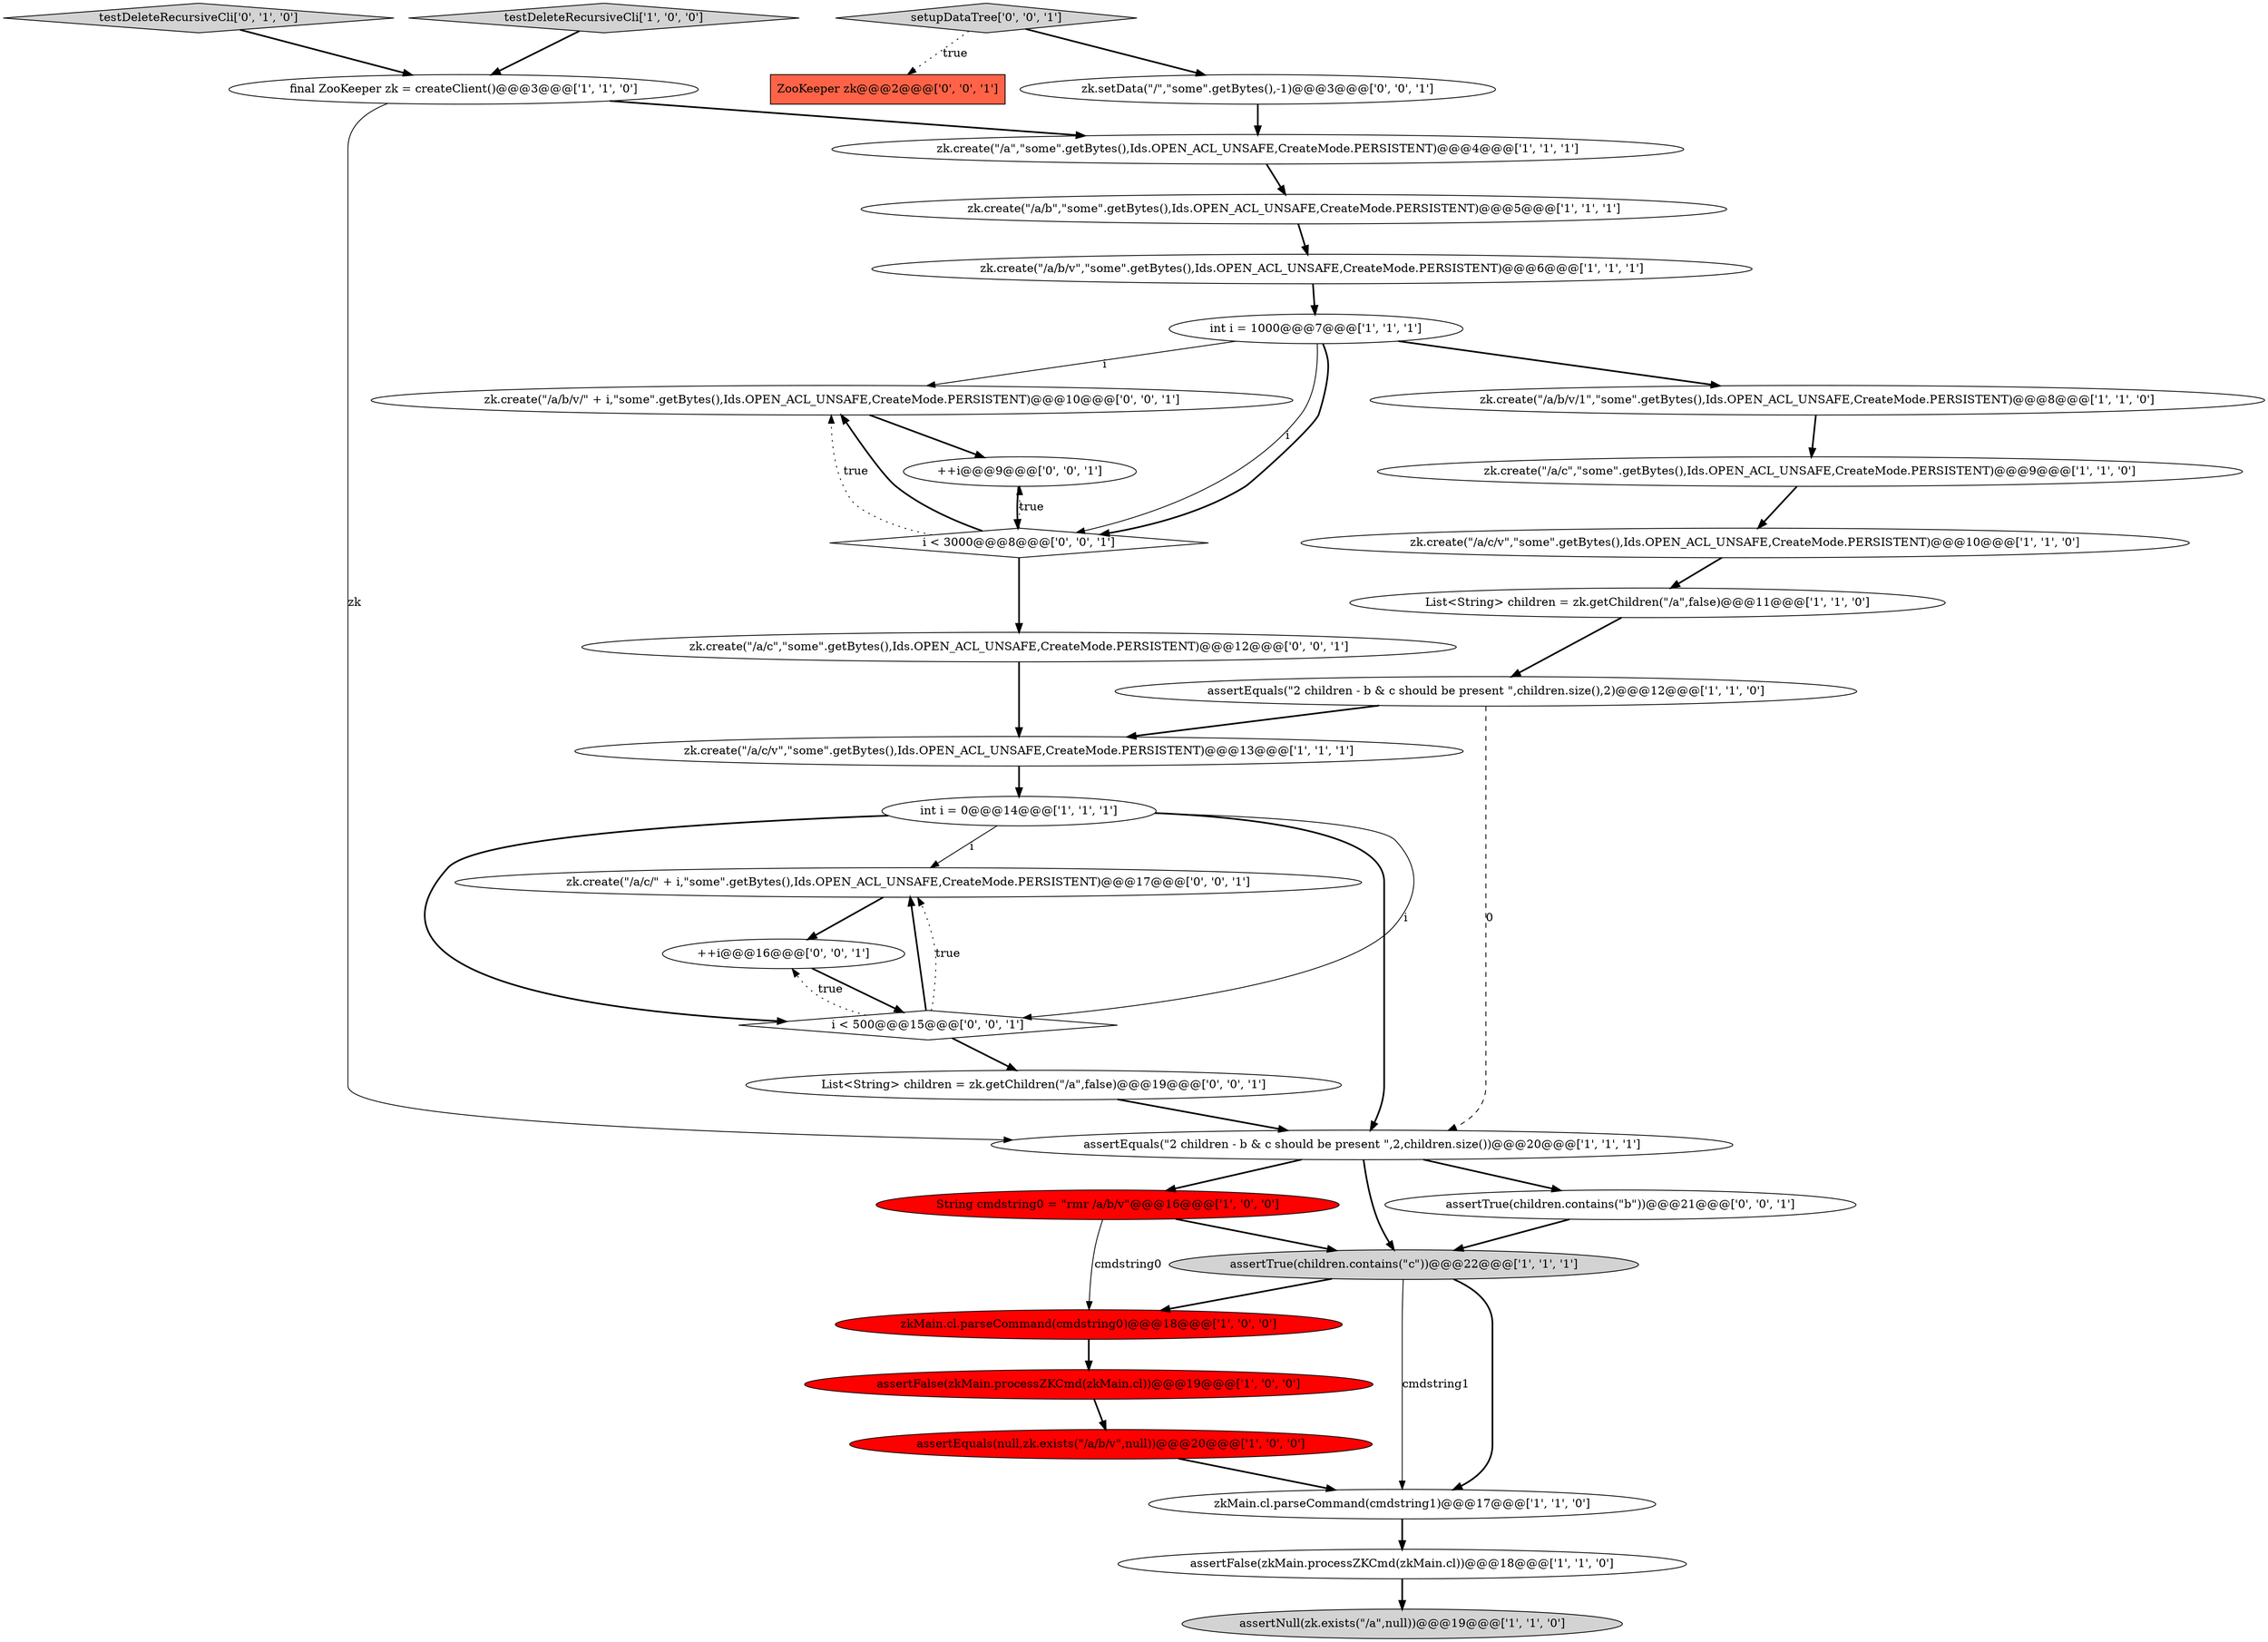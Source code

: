 digraph {
14 [style = filled, label = "int i = 1000@@@7@@@['1', '1', '1']", fillcolor = white, shape = ellipse image = "AAA0AAABBB1BBB"];
7 [style = filled, label = "zk.create(\"/a/b\",\"some\".getBytes(),Ids.OPEN_ACL_UNSAFE,CreateMode.PERSISTENT)@@@5@@@['1', '1', '1']", fillcolor = white, shape = ellipse image = "AAA0AAABBB1BBB"];
30 [style = filled, label = "ZooKeeper zk@@@2@@@['0', '0', '1']", fillcolor = tomato, shape = box image = "AAA0AAABBB3BBB"];
13 [style = filled, label = "assertFalse(zkMain.processZKCmd(zkMain.cl))@@@18@@@['1', '1', '0']", fillcolor = white, shape = ellipse image = "AAA0AAABBB1BBB"];
28 [style = filled, label = "zk.setData(\"/\",\"some\".getBytes(),-1)@@@3@@@['0', '0', '1']", fillcolor = white, shape = ellipse image = "AAA0AAABBB3BBB"];
22 [style = filled, label = "testDeleteRecursiveCli['0', '1', '0']", fillcolor = lightgray, shape = diamond image = "AAA0AAABBB2BBB"];
27 [style = filled, label = "assertTrue(children.contains(\"b\"))@@@21@@@['0', '0', '1']", fillcolor = white, shape = ellipse image = "AAA0AAABBB3BBB"];
16 [style = filled, label = "String cmdstring0 = \"rmr /a/b/v\"@@@16@@@['1', '0', '0']", fillcolor = red, shape = ellipse image = "AAA1AAABBB1BBB"];
3 [style = filled, label = "zk.create(\"/a/c/v\",\"some\".getBytes(),Ids.OPEN_ACL_UNSAFE,CreateMode.PERSISTENT)@@@13@@@['1', '1', '1']", fillcolor = white, shape = ellipse image = "AAA0AAABBB1BBB"];
25 [style = filled, label = "++i@@@16@@@['0', '0', '1']", fillcolor = white, shape = ellipse image = "AAA0AAABBB3BBB"];
2 [style = filled, label = "zk.create(\"/a/b/v\",\"some\".getBytes(),Ids.OPEN_ACL_UNSAFE,CreateMode.PERSISTENT)@@@6@@@['1', '1', '1']", fillcolor = white, shape = ellipse image = "AAA0AAABBB1BBB"];
20 [style = filled, label = "zk.create(\"/a/b/v/1\",\"some\".getBytes(),Ids.OPEN_ACL_UNSAFE,CreateMode.PERSISTENT)@@@8@@@['1', '1', '0']", fillcolor = white, shape = ellipse image = "AAA0AAABBB1BBB"];
33 [style = filled, label = "setupDataTree['0', '0', '1']", fillcolor = lightgray, shape = diamond image = "AAA0AAABBB3BBB"];
8 [style = filled, label = "assertEquals(\"2 children - b & c should be present \",2,children.size())@@@20@@@['1', '1', '1']", fillcolor = white, shape = ellipse image = "AAA0AAABBB1BBB"];
29 [style = filled, label = "zk.create(\"/a/c\",\"some\".getBytes(),Ids.OPEN_ACL_UNSAFE,CreateMode.PERSISTENT)@@@12@@@['0', '0', '1']", fillcolor = white, shape = ellipse image = "AAA0AAABBB3BBB"];
6 [style = filled, label = "zkMain.cl.parseCommand(cmdstring1)@@@17@@@['1', '1', '0']", fillcolor = white, shape = ellipse image = "AAA0AAABBB1BBB"];
24 [style = filled, label = "zk.create(\"/a/b/v/\" + i,\"some\".getBytes(),Ids.OPEN_ACL_UNSAFE,CreateMode.PERSISTENT)@@@10@@@['0', '0', '1']", fillcolor = white, shape = ellipse image = "AAA0AAABBB3BBB"];
32 [style = filled, label = "i < 3000@@@8@@@['0', '0', '1']", fillcolor = white, shape = diamond image = "AAA0AAABBB3BBB"];
18 [style = filled, label = "assertNull(zk.exists(\"/a\",null))@@@19@@@['1', '1', '0']", fillcolor = lightgray, shape = ellipse image = "AAA0AAABBB1BBB"];
17 [style = filled, label = "zkMain.cl.parseCommand(cmdstring0)@@@18@@@['1', '0', '0']", fillcolor = red, shape = ellipse image = "AAA1AAABBB1BBB"];
0 [style = filled, label = "assertFalse(zkMain.processZKCmd(zkMain.cl))@@@19@@@['1', '0', '0']", fillcolor = red, shape = ellipse image = "AAA1AAABBB1BBB"];
34 [style = filled, label = "++i@@@9@@@['0', '0', '1']", fillcolor = white, shape = ellipse image = "AAA0AAABBB3BBB"];
21 [style = filled, label = "testDeleteRecursiveCli['1', '0', '0']", fillcolor = lightgray, shape = diamond image = "AAA0AAABBB1BBB"];
12 [style = filled, label = "assertEquals(\"2 children - b & c should be present \",children.size(),2)@@@12@@@['1', '1', '0']", fillcolor = white, shape = ellipse image = "AAA0AAABBB1BBB"];
1 [style = filled, label = "final ZooKeeper zk = createClient()@@@3@@@['1', '1', '0']", fillcolor = white, shape = ellipse image = "AAA0AAABBB1BBB"];
10 [style = filled, label = "zk.create(\"/a/c\",\"some\".getBytes(),Ids.OPEN_ACL_UNSAFE,CreateMode.PERSISTENT)@@@9@@@['1', '1', '0']", fillcolor = white, shape = ellipse image = "AAA0AAABBB1BBB"];
19 [style = filled, label = "assertTrue(children.contains(\"c\"))@@@22@@@['1', '1', '1']", fillcolor = lightgray, shape = ellipse image = "AAA0AAABBB1BBB"];
15 [style = filled, label = "List<String> children = zk.getChildren(\"/a\",false)@@@11@@@['1', '1', '0']", fillcolor = white, shape = ellipse image = "AAA0AAABBB1BBB"];
31 [style = filled, label = "zk.create(\"/a/c/\" + i,\"some\".getBytes(),Ids.OPEN_ACL_UNSAFE,CreateMode.PERSISTENT)@@@17@@@['0', '0', '1']", fillcolor = white, shape = ellipse image = "AAA0AAABBB3BBB"];
9 [style = filled, label = "assertEquals(null,zk.exists(\"/a/b/v\",null))@@@20@@@['1', '0', '0']", fillcolor = red, shape = ellipse image = "AAA1AAABBB1BBB"];
11 [style = filled, label = "int i = 0@@@14@@@['1', '1', '1']", fillcolor = white, shape = ellipse image = "AAA0AAABBB1BBB"];
26 [style = filled, label = "List<String> children = zk.getChildren(\"/a\",false)@@@19@@@['0', '0', '1']", fillcolor = white, shape = ellipse image = "AAA0AAABBB3BBB"];
23 [style = filled, label = "i < 500@@@15@@@['0', '0', '1']", fillcolor = white, shape = diamond image = "AAA0AAABBB3BBB"];
5 [style = filled, label = "zk.create(\"/a/c/v\",\"some\".getBytes(),Ids.OPEN_ACL_UNSAFE,CreateMode.PERSISTENT)@@@10@@@['1', '1', '0']", fillcolor = white, shape = ellipse image = "AAA0AAABBB1BBB"];
4 [style = filled, label = "zk.create(\"/a\",\"some\".getBytes(),Ids.OPEN_ACL_UNSAFE,CreateMode.PERSISTENT)@@@4@@@['1', '1', '1']", fillcolor = white, shape = ellipse image = "AAA0AAABBB1BBB"];
23->31 [style = bold, label=""];
19->6 [style = solid, label="cmdstring1"];
8->16 [style = bold, label=""];
1->4 [style = bold, label=""];
0->9 [style = bold, label=""];
31->25 [style = bold, label=""];
32->24 [style = dotted, label="true"];
32->34 [style = dotted, label="true"];
12->8 [style = dashed, label="0"];
25->23 [style = bold, label=""];
8->19 [style = bold, label=""];
33->28 [style = bold, label=""];
29->3 [style = bold, label=""];
3->11 [style = bold, label=""];
23->26 [style = bold, label=""];
5->15 [style = bold, label=""];
24->34 [style = bold, label=""];
11->31 [style = solid, label="i"];
26->8 [style = bold, label=""];
19->17 [style = bold, label=""];
14->32 [style = solid, label="i"];
16->19 [style = bold, label=""];
19->6 [style = bold, label=""];
33->30 [style = dotted, label="true"];
11->23 [style = solid, label="i"];
4->7 [style = bold, label=""];
9->6 [style = bold, label=""];
20->10 [style = bold, label=""];
32->29 [style = bold, label=""];
28->4 [style = bold, label=""];
17->0 [style = bold, label=""];
10->5 [style = bold, label=""];
14->24 [style = solid, label="i"];
1->8 [style = solid, label="zk"];
7->2 [style = bold, label=""];
6->13 [style = bold, label=""];
21->1 [style = bold, label=""];
2->14 [style = bold, label=""];
16->17 [style = solid, label="cmdstring0"];
11->8 [style = bold, label=""];
34->32 [style = bold, label=""];
15->12 [style = bold, label=""];
12->3 [style = bold, label=""];
27->19 [style = bold, label=""];
22->1 [style = bold, label=""];
14->32 [style = bold, label=""];
8->27 [style = bold, label=""];
32->24 [style = bold, label=""];
11->23 [style = bold, label=""];
23->31 [style = dotted, label="true"];
23->25 [style = dotted, label="true"];
13->18 [style = bold, label=""];
14->20 [style = bold, label=""];
}
